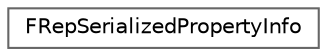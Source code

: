 digraph "Graphical Class Hierarchy"
{
 // INTERACTIVE_SVG=YES
 // LATEX_PDF_SIZE
  bgcolor="transparent";
  edge [fontname=Helvetica,fontsize=10,labelfontname=Helvetica,labelfontsize=10];
  node [fontname=Helvetica,fontsize=10,shape=box,height=0.2,width=0.4];
  rankdir="LR";
  Node0 [id="Node000000",label="FRepSerializedPropertyInfo",height=0.2,width=0.4,color="grey40", fillcolor="white", style="filled",URL="$d8/d1a/structFRepSerializedPropertyInfo.html",tooltip="Holds the unique identifier and offsets/lengths of a net serialized property used for Shared Serializ..."];
}
